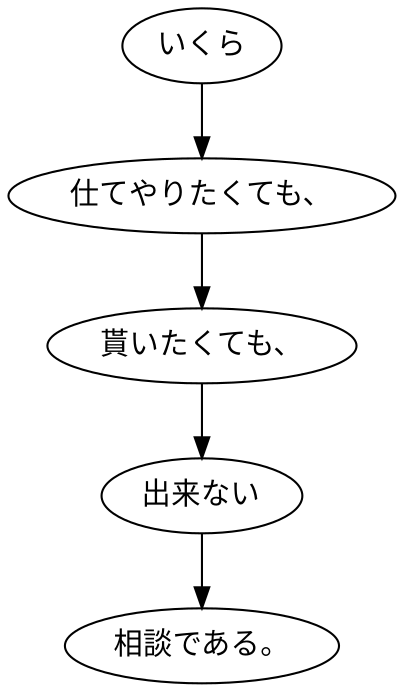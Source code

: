 digraph graph5699 {
	node0 [label="いくら"];
	node1 [label="仕てやりたくても、"];
	node2 [label="貰いたくても、"];
	node3 [label="出来ない"];
	node4 [label="相談である。"];
	node0 -> node1;
	node1 -> node2;
	node2 -> node3;
	node3 -> node4;
}
